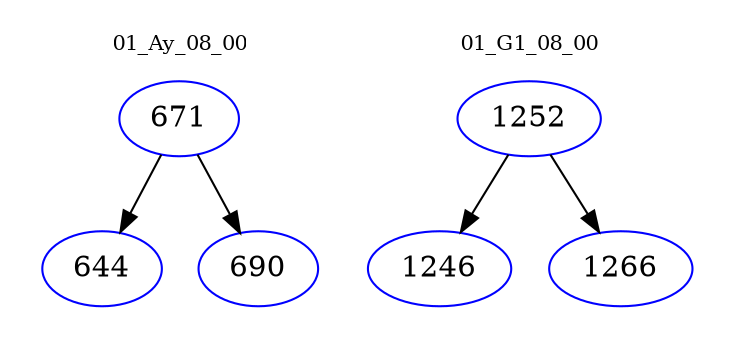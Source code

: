 digraph{
subgraph cluster_0 {
color = white
label = "01_Ay_08_00";
fontsize=10;
T0_671 [label="671", color="blue"]
T0_671 -> T0_644 [color="black"]
T0_644 [label="644", color="blue"]
T0_671 -> T0_690 [color="black"]
T0_690 [label="690", color="blue"]
}
subgraph cluster_1 {
color = white
label = "01_G1_08_00";
fontsize=10;
T1_1252 [label="1252", color="blue"]
T1_1252 -> T1_1246 [color="black"]
T1_1246 [label="1246", color="blue"]
T1_1252 -> T1_1266 [color="black"]
T1_1266 [label="1266", color="blue"]
}
}
